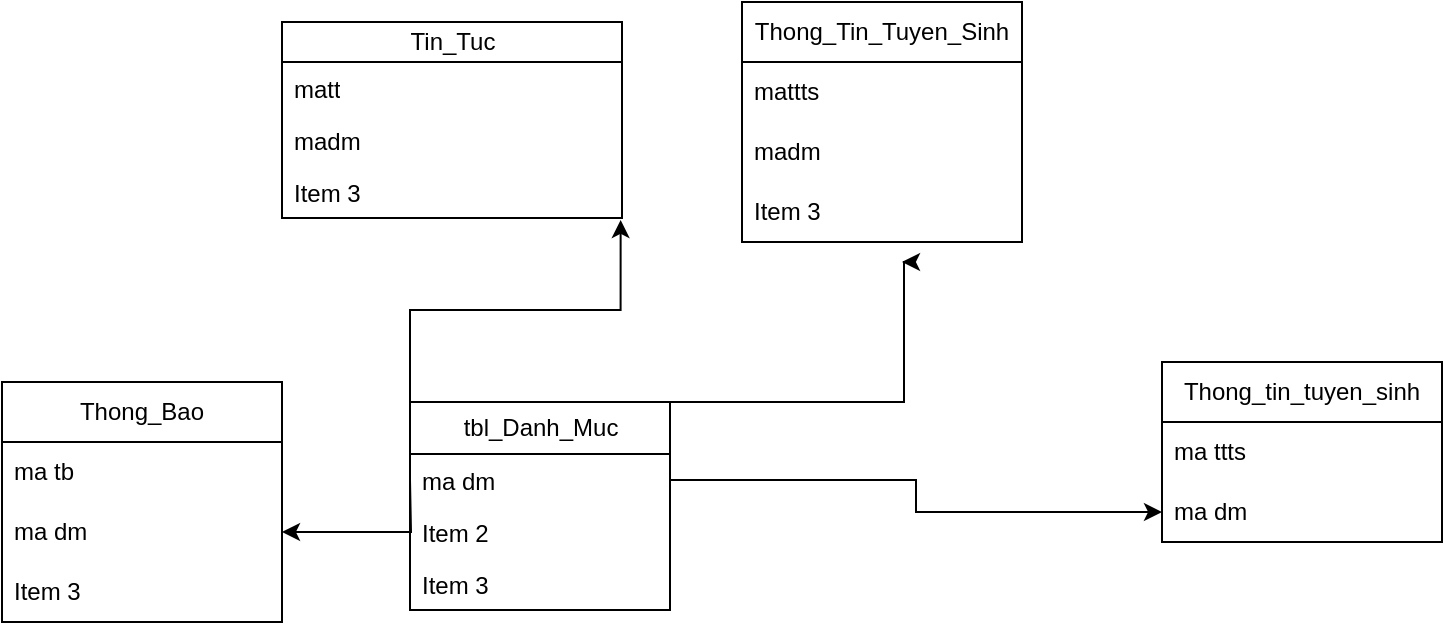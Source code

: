 <mxfile version="21.7.4" type="github">
  <diagram name="Trang-1" id="_yUFe2j3HLTXAqJEYAcm">
    <mxGraphModel dx="990" dy="1626" grid="1" gridSize="10" guides="1" tooltips="1" connect="1" arrows="1" fold="1" page="1" pageScale="1" pageWidth="827" pageHeight="1169" math="0" shadow="0">
      <root>
        <mxCell id="0" />
        <mxCell id="1" parent="0" />
        <mxCell id="vJtvw-dJhqCDkqxqTf_r-29" style="edgeStyle=orthogonalEdgeStyle;rounded=0;orthogonalLoop=1;jettySize=auto;html=1;exitX=0;exitY=0;exitDx=0;exitDy=0;entryX=0.996;entryY=1.038;entryDx=0;entryDy=0;entryPerimeter=0;" edge="1" parent="1" source="vJtvw-dJhqCDkqxqTf_r-10" target="vJtvw-dJhqCDkqxqTf_r-17">
          <mxGeometry relative="1" as="geometry" />
        </mxCell>
        <mxCell id="vJtvw-dJhqCDkqxqTf_r-10" value="&lt;font style=&quot;vertical-align: inherit;&quot;&gt;&lt;font style=&quot;vertical-align: inherit;&quot;&gt;tbl_Danh_Muc&lt;/font&gt;&lt;/font&gt;" style="swimlane;fontStyle=0;childLayout=stackLayout;horizontal=1;startSize=26;fillColor=none;horizontalStack=0;resizeParent=1;resizeParentMax=0;resizeLast=0;collapsible=1;marginBottom=0;html=1;" vertex="1" parent="1">
          <mxGeometry x="274" y="60" width="130" height="104" as="geometry" />
        </mxCell>
        <mxCell id="vJtvw-dJhqCDkqxqTf_r-33" style="edgeStyle=orthogonalEdgeStyle;rounded=0;orthogonalLoop=1;jettySize=auto;html=1;exitX=1;exitY=0.5;exitDx=0;exitDy=0;" edge="1" parent="vJtvw-dJhqCDkqxqTf_r-10">
          <mxGeometry relative="1" as="geometry">
            <mxPoint x="246" y="-70" as="targetPoint" />
            <mxPoint x="130" y="39" as="sourcePoint" />
            <Array as="points">
              <mxPoint x="130" />
              <mxPoint x="247" />
            </Array>
          </mxGeometry>
        </mxCell>
        <mxCell id="vJtvw-dJhqCDkqxqTf_r-40" value="ma dm" style="text;strokeColor=none;fillColor=none;align=left;verticalAlign=top;spacingLeft=4;spacingRight=4;overflow=hidden;rotatable=0;points=[[0,0.5],[1,0.5]];portConstraint=eastwest;whiteSpace=wrap;html=1;" vertex="1" parent="vJtvw-dJhqCDkqxqTf_r-10">
          <mxGeometry y="26" width="130" height="26" as="geometry" />
        </mxCell>
        <mxCell id="vJtvw-dJhqCDkqxqTf_r-12" value="Item 2" style="text;strokeColor=none;fillColor=none;align=left;verticalAlign=top;spacingLeft=4;spacingRight=4;overflow=hidden;rotatable=0;points=[[0,0.5],[1,0.5]];portConstraint=eastwest;whiteSpace=wrap;html=1;" vertex="1" parent="vJtvw-dJhqCDkqxqTf_r-10">
          <mxGeometry y="52" width="130" height="26" as="geometry" />
        </mxCell>
        <mxCell id="vJtvw-dJhqCDkqxqTf_r-13" value="Item 3" style="text;strokeColor=none;fillColor=none;align=left;verticalAlign=top;spacingLeft=4;spacingRight=4;overflow=hidden;rotatable=0;points=[[0,0.5],[1,0.5]];portConstraint=eastwest;whiteSpace=wrap;html=1;" vertex="1" parent="vJtvw-dJhqCDkqxqTf_r-10">
          <mxGeometry y="78" width="130" height="26" as="geometry" />
        </mxCell>
        <mxCell id="vJtvw-dJhqCDkqxqTf_r-14" value="Tin_Tuc" style="swimlane;fontStyle=0;childLayout=stackLayout;horizontal=1;startSize=20;fillColor=none;horizontalStack=0;resizeParent=1;resizeParentMax=0;resizeLast=0;collapsible=1;marginBottom=0;html=1;" vertex="1" parent="1">
          <mxGeometry x="210" y="-130" width="170" height="98" as="geometry" />
        </mxCell>
        <mxCell id="vJtvw-dJhqCDkqxqTf_r-15" value="matt" style="text;strokeColor=none;fillColor=none;align=left;verticalAlign=top;spacingLeft=4;spacingRight=4;overflow=hidden;rotatable=0;points=[[0,0.5],[1,0.5]];portConstraint=eastwest;whiteSpace=wrap;html=1;" vertex="1" parent="vJtvw-dJhqCDkqxqTf_r-14">
          <mxGeometry y="20" width="170" height="26" as="geometry" />
        </mxCell>
        <mxCell id="vJtvw-dJhqCDkqxqTf_r-16" value="madm" style="text;strokeColor=none;fillColor=none;align=left;verticalAlign=top;spacingLeft=4;spacingRight=4;overflow=hidden;rotatable=0;points=[[0,0.5],[1,0.5]];portConstraint=eastwest;whiteSpace=wrap;html=1;" vertex="1" parent="vJtvw-dJhqCDkqxqTf_r-14">
          <mxGeometry y="46" width="170" height="26" as="geometry" />
        </mxCell>
        <mxCell id="vJtvw-dJhqCDkqxqTf_r-17" value="Item 3" style="text;strokeColor=none;fillColor=none;align=left;verticalAlign=top;spacingLeft=4;spacingRight=4;overflow=hidden;rotatable=0;points=[[0,0.5],[1,0.5]];portConstraint=eastwest;whiteSpace=wrap;html=1;" vertex="1" parent="vJtvw-dJhqCDkqxqTf_r-14">
          <mxGeometry y="72" width="170" height="26" as="geometry" />
        </mxCell>
        <mxCell id="vJtvw-dJhqCDkqxqTf_r-21" value="Thong_Bao" style="swimlane;fontStyle=0;childLayout=stackLayout;horizontal=1;startSize=30;horizontalStack=0;resizeParent=1;resizeParentMax=0;resizeLast=0;collapsible=1;marginBottom=0;whiteSpace=wrap;html=1;" vertex="1" parent="1">
          <mxGeometry x="70" y="50" width="140" height="120" as="geometry" />
        </mxCell>
        <mxCell id="vJtvw-dJhqCDkqxqTf_r-22" value="ma tb" style="text;strokeColor=none;fillColor=none;align=left;verticalAlign=middle;spacingLeft=4;spacingRight=4;overflow=hidden;points=[[0,0.5],[1,0.5]];portConstraint=eastwest;rotatable=0;whiteSpace=wrap;html=1;" vertex="1" parent="vJtvw-dJhqCDkqxqTf_r-21">
          <mxGeometry y="30" width="140" height="30" as="geometry" />
        </mxCell>
        <mxCell id="vJtvw-dJhqCDkqxqTf_r-23" value="ma dm" style="text;strokeColor=none;fillColor=none;align=left;verticalAlign=middle;spacingLeft=4;spacingRight=4;overflow=hidden;points=[[0,0.5],[1,0.5]];portConstraint=eastwest;rotatable=0;whiteSpace=wrap;html=1;" vertex="1" parent="vJtvw-dJhqCDkqxqTf_r-21">
          <mxGeometry y="60" width="140" height="30" as="geometry" />
        </mxCell>
        <mxCell id="vJtvw-dJhqCDkqxqTf_r-24" value="Item 3" style="text;strokeColor=none;fillColor=none;align=left;verticalAlign=middle;spacingLeft=4;spacingRight=4;overflow=hidden;points=[[0,0.5],[1,0.5]];portConstraint=eastwest;rotatable=0;whiteSpace=wrap;html=1;" vertex="1" parent="vJtvw-dJhqCDkqxqTf_r-21">
          <mxGeometry y="90" width="140" height="30" as="geometry" />
        </mxCell>
        <mxCell id="vJtvw-dJhqCDkqxqTf_r-25" value="Thong_Tin_Tuyen_Sinh" style="swimlane;fontStyle=0;childLayout=stackLayout;horizontal=1;startSize=30;horizontalStack=0;resizeParent=1;resizeParentMax=0;resizeLast=0;collapsible=1;marginBottom=0;whiteSpace=wrap;html=1;" vertex="1" parent="1">
          <mxGeometry x="440" y="-140" width="140" height="120" as="geometry" />
        </mxCell>
        <mxCell id="vJtvw-dJhqCDkqxqTf_r-26" value="mattts" style="text;strokeColor=none;fillColor=none;align=left;verticalAlign=middle;spacingLeft=4;spacingRight=4;overflow=hidden;points=[[0,0.5],[1,0.5]];portConstraint=eastwest;rotatable=0;whiteSpace=wrap;html=1;" vertex="1" parent="vJtvw-dJhqCDkqxqTf_r-25">
          <mxGeometry y="30" width="140" height="30" as="geometry" />
        </mxCell>
        <mxCell id="vJtvw-dJhqCDkqxqTf_r-27" value="madm" style="text;strokeColor=none;fillColor=none;align=left;verticalAlign=middle;spacingLeft=4;spacingRight=4;overflow=hidden;points=[[0,0.5],[1,0.5]];portConstraint=eastwest;rotatable=0;whiteSpace=wrap;html=1;" vertex="1" parent="vJtvw-dJhqCDkqxqTf_r-25">
          <mxGeometry y="60" width="140" height="30" as="geometry" />
        </mxCell>
        <mxCell id="vJtvw-dJhqCDkqxqTf_r-28" value="Item 3" style="text;strokeColor=none;fillColor=none;align=left;verticalAlign=middle;spacingLeft=4;spacingRight=4;overflow=hidden;points=[[0,0.5],[1,0.5]];portConstraint=eastwest;rotatable=0;whiteSpace=wrap;html=1;" vertex="1" parent="vJtvw-dJhqCDkqxqTf_r-25">
          <mxGeometry y="90" width="140" height="30" as="geometry" />
        </mxCell>
        <mxCell id="vJtvw-dJhqCDkqxqTf_r-31" style="edgeStyle=orthogonalEdgeStyle;rounded=0;orthogonalLoop=1;jettySize=auto;html=1;exitX=0;exitY=0.5;exitDx=0;exitDy=0;entryX=1;entryY=0.5;entryDx=0;entryDy=0;" edge="1" parent="1" target="vJtvw-dJhqCDkqxqTf_r-23">
          <mxGeometry relative="1" as="geometry">
            <mxPoint x="274" y="99" as="sourcePoint" />
          </mxGeometry>
        </mxCell>
        <mxCell id="vJtvw-dJhqCDkqxqTf_r-34" value="Thong_tin_tuyen_sinh" style="swimlane;fontStyle=0;childLayout=stackLayout;horizontal=1;startSize=30;horizontalStack=0;resizeParent=1;resizeParentMax=0;resizeLast=0;collapsible=1;marginBottom=0;whiteSpace=wrap;html=1;" vertex="1" parent="1">
          <mxGeometry x="650" y="40" width="140" height="90" as="geometry" />
        </mxCell>
        <mxCell id="vJtvw-dJhqCDkqxqTf_r-35" value="ma ttts" style="text;strokeColor=none;fillColor=none;align=left;verticalAlign=middle;spacingLeft=4;spacingRight=4;overflow=hidden;points=[[0,0.5],[1,0.5]];portConstraint=eastwest;rotatable=0;whiteSpace=wrap;html=1;" vertex="1" parent="vJtvw-dJhqCDkqxqTf_r-34">
          <mxGeometry y="30" width="140" height="30" as="geometry" />
        </mxCell>
        <mxCell id="vJtvw-dJhqCDkqxqTf_r-36" value="ma dm" style="text;strokeColor=none;fillColor=none;align=left;verticalAlign=middle;spacingLeft=4;spacingRight=4;overflow=hidden;points=[[0,0.5],[1,0.5]];portConstraint=eastwest;rotatable=0;whiteSpace=wrap;html=1;" vertex="1" parent="vJtvw-dJhqCDkqxqTf_r-34">
          <mxGeometry y="60" width="140" height="30" as="geometry" />
        </mxCell>
        <mxCell id="vJtvw-dJhqCDkqxqTf_r-42" style="edgeStyle=orthogonalEdgeStyle;rounded=0;orthogonalLoop=1;jettySize=auto;html=1;exitX=1;exitY=0.5;exitDx=0;exitDy=0;entryX=0;entryY=0.5;entryDx=0;entryDy=0;" edge="1" parent="1" source="vJtvw-dJhqCDkqxqTf_r-40" target="vJtvw-dJhqCDkqxqTf_r-36">
          <mxGeometry relative="1" as="geometry" />
        </mxCell>
      </root>
    </mxGraphModel>
  </diagram>
</mxfile>
